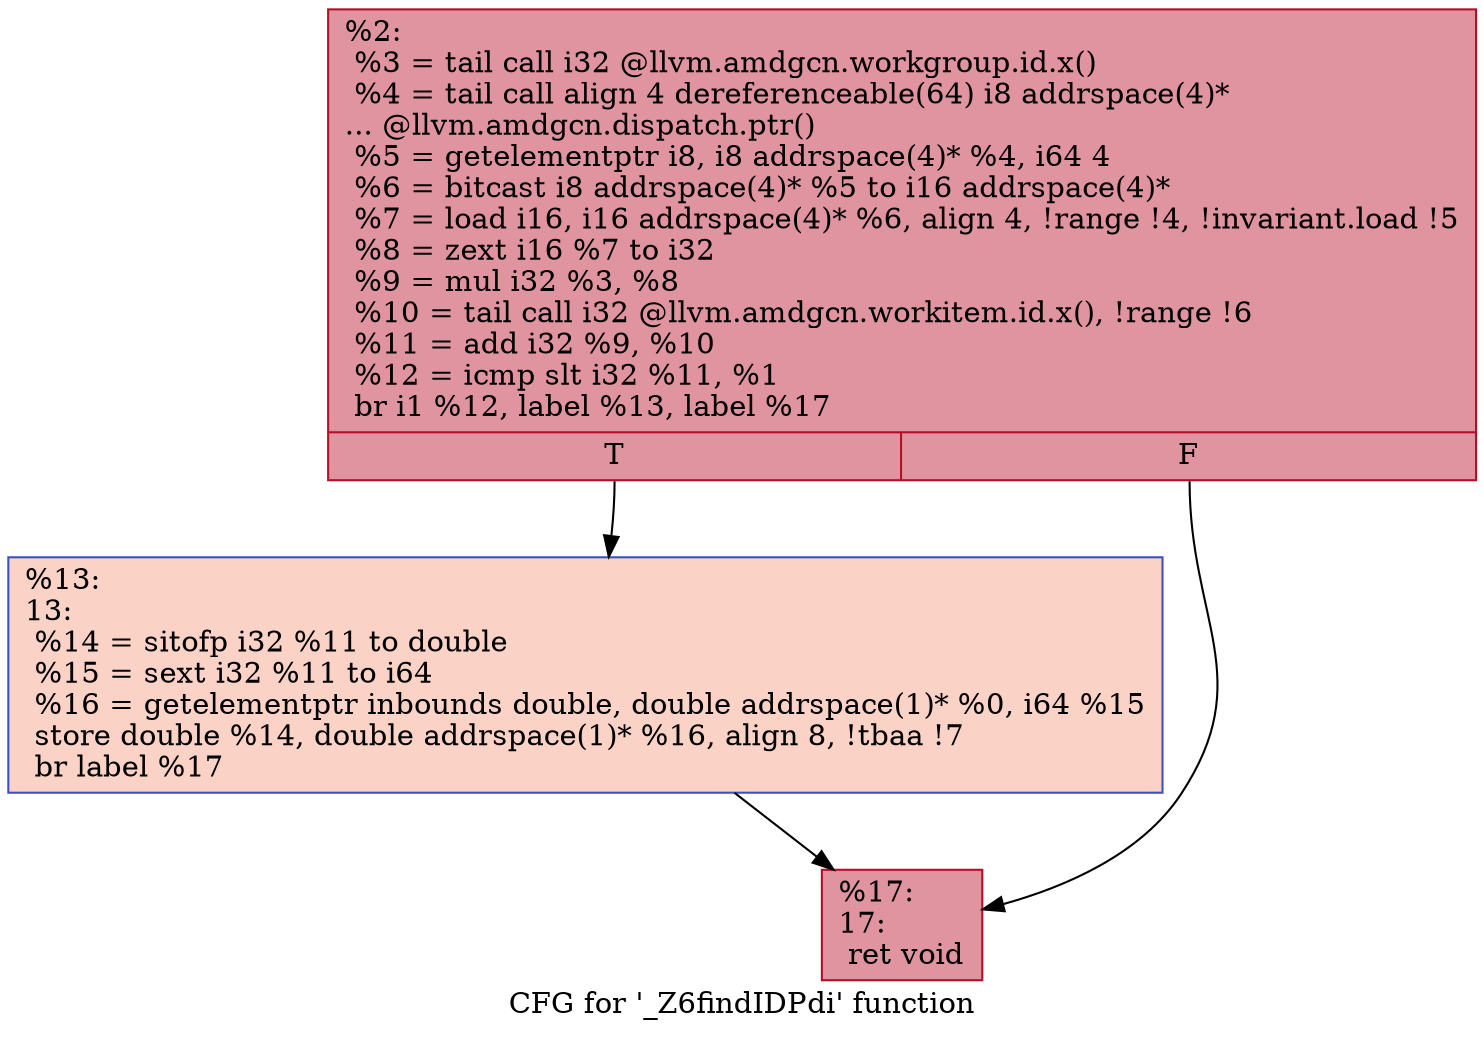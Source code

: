 digraph "CFG for '_Z6findIDPdi' function" {
	label="CFG for '_Z6findIDPdi' function";

	Node0x51c0e60 [shape=record,color="#b70d28ff", style=filled, fillcolor="#b70d2870",label="{%2:\l  %3 = tail call i32 @llvm.amdgcn.workgroup.id.x()\l  %4 = tail call align 4 dereferenceable(64) i8 addrspace(4)*\l... @llvm.amdgcn.dispatch.ptr()\l  %5 = getelementptr i8, i8 addrspace(4)* %4, i64 4\l  %6 = bitcast i8 addrspace(4)* %5 to i16 addrspace(4)*\l  %7 = load i16, i16 addrspace(4)* %6, align 4, !range !4, !invariant.load !5\l  %8 = zext i16 %7 to i32\l  %9 = mul i32 %3, %8\l  %10 = tail call i32 @llvm.amdgcn.workitem.id.x(), !range !6\l  %11 = add i32 %9, %10\l  %12 = icmp slt i32 %11, %1\l  br i1 %12, label %13, label %17\l|{<s0>T|<s1>F}}"];
	Node0x51c0e60:s0 -> Node0x51c2da0;
	Node0x51c0e60:s1 -> Node0x51c2e30;
	Node0x51c2da0 [shape=record,color="#3d50c3ff", style=filled, fillcolor="#f59c7d70",label="{%13:\l13:                                               \l  %14 = sitofp i32 %11 to double\l  %15 = sext i32 %11 to i64\l  %16 = getelementptr inbounds double, double addrspace(1)* %0, i64 %15\l  store double %14, double addrspace(1)* %16, align 8, !tbaa !7\l  br label %17\l}"];
	Node0x51c2da0 -> Node0x51c2e30;
	Node0x51c2e30 [shape=record,color="#b70d28ff", style=filled, fillcolor="#b70d2870",label="{%17:\l17:                                               \l  ret void\l}"];
}
